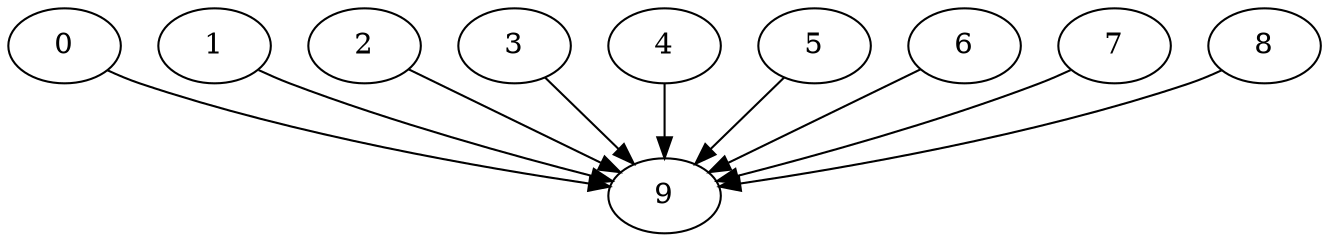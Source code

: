 digraph "Join_Nodes_10_CCR_0.10_WeightType_Random#1" {
	graph ["Duplicate states"=0,
		GraphType=Join,
		"Max states in OPEN"=0,
		Modes="120000ms; topo-ordered tasks, ; Pruning: task equivalence, fixed order ready list, ; F-value: ; Optimisation: best schedule length (\
SL) optimisation on equal, ",
		NumberOfTasks=10,
		"Pruned using list schedule length"=94,
		"States removed from OPEN"=0,
		TargetSystem="Homogeneous-2",
		"Time to schedule (ms)"=122,
		"Total idle time"=0,
		"Total schedule length"=255,
		"Total sequential time"=459,
		"Total states created"=490
	];
	0	["Finish time"=89,
		Processor=1,
		"Start time"=62,
		Weight=27];
	9	["Finish time"=255,
		Processor=0,
		"Start time"=211,
		Weight=44];
	0 -> 9	[Weight=7];
	1	["Finish time"=123,
		Processor=0,
		"Start time"=88,
		Weight=35];
	1 -> 9	[Weight=4];
	2	["Finish time"=124,
		Processor=1,
		"Start time"=89,
		Weight=35];
	2 -> 9	[Weight=3];
	3	["Finish time"=142,
		Processor=1,
		"Start time"=124,
		Weight=18];
	3 -> 9	[Weight=2];
	4	["Finish time"=27,
		Processor=1,
		"Start time"=0,
		Weight=27];
	4 -> 9	[Weight=8];
	5	["Finish time"=204,
		Processor=1,
		"Start time"=142,
		Weight=62];
	5 -> 9	[Weight=2];
	6	["Finish time"=62,
		Processor=1,
		"Start time"=27,
		Weight=35];
	6 -> 9	[Weight=8];
	7	["Finish time"=211,
		Processor=0,
		"Start time"=123,
		Weight=88];
	7 -> 9	[Weight=2];
	8	["Finish time"=88,
		Processor=0,
		"Start time"=0,
		Weight=88];
	8 -> 9	[Weight=10];
}
